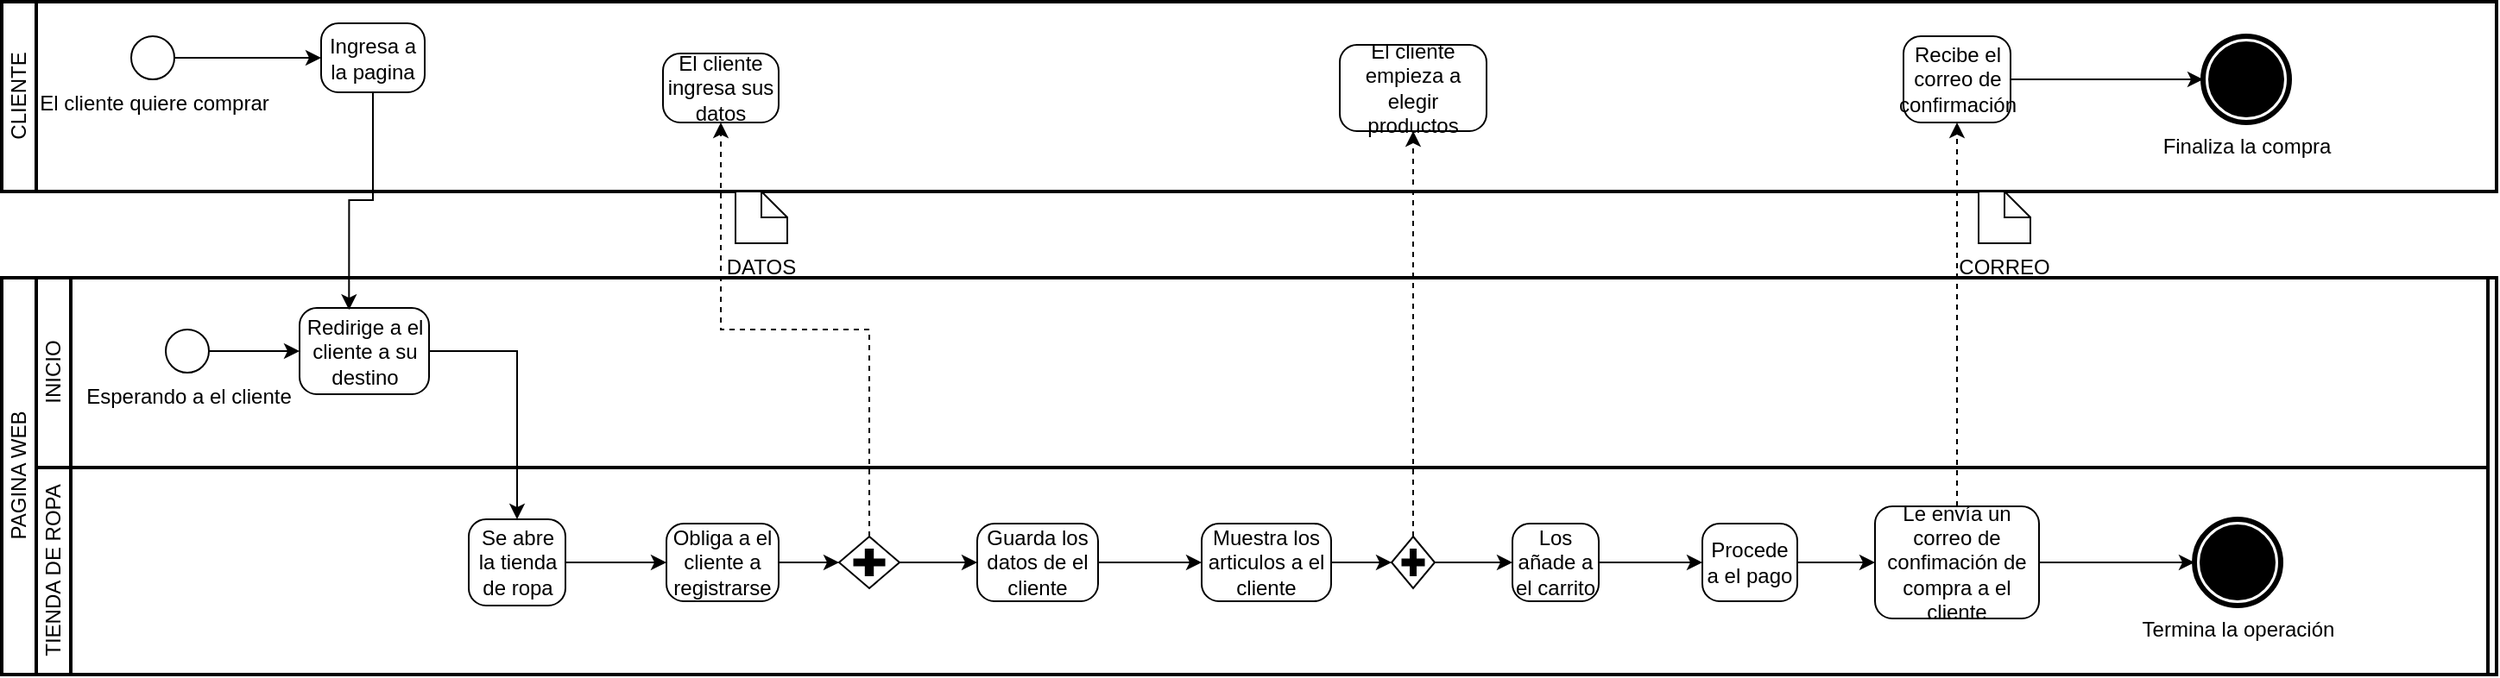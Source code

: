 <mxfile version="18.0.2" type="github">
  <diagram id="prtHgNgQTEPvFCAcTncT" name="Page-1">
    <mxGraphModel dx="1600" dy="834" grid="1" gridSize="10" guides="1" tooltips="1" connect="1" arrows="1" fold="1" page="1" pageScale="1" pageWidth="827" pageHeight="1169" math="0" shadow="0">
      <root>
        <mxCell id="0" />
        <mxCell id="1" parent="0" />
        <mxCell id="Lngs6z8u3s_FknMRa0aT-3" value="PAGINA WEB" style="swimlane;html=1;startSize=20;fontStyle=0;collapsible=0;horizontal=0;swimlaneLine=1;swimlaneFillColor=#ffffff;strokeWidth=2;" parent="1" vertex="1">
          <mxGeometry x="115" y="200" width="1445" height="230" as="geometry" />
        </mxCell>
        <mxCell id="Lngs6z8u3s_FknMRa0aT-4" value="" style="swimlane;html=1;startSize=20;fontStyle=0;collapsible=0;horizontal=0;swimlaneLine=0;fillColor=none;" parent="Lngs6z8u3s_FknMRa0aT-3" vertex="1">
          <mxGeometry x="20" width="1420" height="110" as="geometry" />
        </mxCell>
        <mxCell id="fAiqKkEpE5y309fUs9RH-31" value="INICIO" style="swimlane;html=1;startSize=20;fontStyle=0;collapsible=0;horizontal=0;swimlaneLine=1;swimlaneFillColor=#ffffff;strokeWidth=2;" vertex="1" parent="Lngs6z8u3s_FknMRa0aT-4">
          <mxGeometry width="1420" height="110" as="geometry" />
        </mxCell>
        <mxCell id="fAiqKkEpE5y309fUs9RH-10" value="Esperando a el cliente" style="points=[[0.145,0.145,0],[0.5,0,0],[0.855,0.145,0],[1,0.5,0],[0.855,0.855,0],[0.5,1,0],[0.145,0.855,0],[0,0.5,0]];shape=mxgraph.bpmn.event;html=1;verticalLabelPosition=bottom;labelBackgroundColor=#ffffff;verticalAlign=top;align=center;perimeter=ellipsePerimeter;outlineConnect=0;aspect=fixed;outline=standard;symbol=general;" vertex="1" parent="fAiqKkEpE5y309fUs9RH-31">
          <mxGeometry x="75" y="30" width="25" height="25" as="geometry" />
        </mxCell>
        <mxCell id="fAiqKkEpE5y309fUs9RH-7" value="Redirige a el cliente a su destino" style="points=[[0.25,0,0],[0.5,0,0],[0.75,0,0],[1,0.25,0],[1,0.5,0],[1,0.75,0],[0.75,1,0],[0.5,1,0],[0.25,1,0],[0,0.75,0],[0,0.5,0],[0,0.25,0]];shape=mxgraph.bpmn.task;whiteSpace=wrap;rectStyle=rounded;size=10;taskMarker=abstract;" vertex="1" parent="fAiqKkEpE5y309fUs9RH-31">
          <mxGeometry x="152.5" y="17.5" width="75" height="50" as="geometry" />
        </mxCell>
        <mxCell id="fAiqKkEpE5y309fUs9RH-26" style="edgeStyle=orthogonalEdgeStyle;rounded=0;orthogonalLoop=1;jettySize=auto;html=1;exitX=1;exitY=0.5;exitDx=0;exitDy=0;exitPerimeter=0;entryX=0;entryY=0.5;entryDx=0;entryDy=0;entryPerimeter=0;" edge="1" parent="fAiqKkEpE5y309fUs9RH-31" source="fAiqKkEpE5y309fUs9RH-10" target="fAiqKkEpE5y309fUs9RH-7">
          <mxGeometry relative="1" as="geometry" />
        </mxCell>
        <mxCell id="Lngs6z8u3s_FknMRa0aT-10" value="" style="swimlane;html=1;startSize=20;fontStyle=0;collapsible=0;horizontal=0;swimlaneLine=0;fillColor=none;" parent="Lngs6z8u3s_FknMRa0aT-3" vertex="1">
          <mxGeometry x="20" y="110" width="1420" height="120" as="geometry" />
        </mxCell>
        <mxCell id="Lngs6z8u3s_FknMRa0aT-12" value="TIENDA DE ROPA&lt;br&gt;" style="swimlane;html=1;startSize=20;fontStyle=0;collapsible=0;horizontal=0;swimlaneLine=1;swimlaneFillColor=#ffffff;strokeWidth=2;" parent="Lngs6z8u3s_FknMRa0aT-10" vertex="1">
          <mxGeometry width="1420" height="120" as="geometry" />
        </mxCell>
        <mxCell id="fAiqKkEpE5y309fUs9RH-41" style="edgeStyle=orthogonalEdgeStyle;rounded=0;orthogonalLoop=1;jettySize=auto;html=1;exitX=1;exitY=0.5;exitDx=0;exitDy=0;exitPerimeter=0;entryX=0;entryY=0.5;entryDx=0;entryDy=0;entryPerimeter=0;" edge="1" parent="Lngs6z8u3s_FknMRa0aT-12" source="fAiqKkEpE5y309fUs9RH-37" target="fAiqKkEpE5y309fUs9RH-40">
          <mxGeometry relative="1" as="geometry" />
        </mxCell>
        <mxCell id="fAiqKkEpE5y309fUs9RH-37" value="Se abre la tienda de ropa" style="points=[[0.25,0,0],[0.5,0,0],[0.75,0,0],[1,0.25,0],[1,0.5,0],[1,0.75,0],[0.75,1,0],[0.5,1,0],[0.25,1,0],[0,0.75,0],[0,0.5,0],[0,0.25,0]];shape=mxgraph.bpmn.task;whiteSpace=wrap;rectStyle=rounded;size=10;taskMarker=abstract;" vertex="1" parent="Lngs6z8u3s_FknMRa0aT-12">
          <mxGeometry x="250.5" y="30" width="56" height="50" as="geometry" />
        </mxCell>
        <mxCell id="fAiqKkEpE5y309fUs9RH-47" style="edgeStyle=orthogonalEdgeStyle;rounded=0;orthogonalLoop=1;jettySize=auto;html=1;exitX=1;exitY=0.5;exitDx=0;exitDy=0;exitPerimeter=0;entryX=0;entryY=0.5;entryDx=0;entryDy=0;entryPerimeter=0;" edge="1" parent="Lngs6z8u3s_FknMRa0aT-12" source="fAiqKkEpE5y309fUs9RH-40" target="fAiqKkEpE5y309fUs9RH-45">
          <mxGeometry relative="1" as="geometry" />
        </mxCell>
        <mxCell id="fAiqKkEpE5y309fUs9RH-40" value="Obliga a el cliente a registrarse" style="points=[[0.25,0,0],[0.5,0,0],[0.75,0,0],[1,0.25,0],[1,0.5,0],[1,0.75,0],[0.75,1,0],[0.5,1,0],[0.25,1,0],[0,0.75,0],[0,0.5,0],[0,0.25,0]];shape=mxgraph.bpmn.task;whiteSpace=wrap;rectStyle=rounded;size=10;taskMarker=abstract;" vertex="1" parent="Lngs6z8u3s_FknMRa0aT-12">
          <mxGeometry x="365" y="32.5" width="65" height="45" as="geometry" />
        </mxCell>
        <mxCell id="fAiqKkEpE5y309fUs9RH-45" value="" style="points=[[0.25,0.25,0],[0.5,0,0],[0.75,0.25,0],[1,0.5,0],[0.75,0.75,0],[0.5,1,0],[0.25,0.75,0],[0,0.5,0]];shape=mxgraph.bpmn.gateway2;html=1;verticalLabelPosition=bottom;labelBackgroundColor=#ffffff;verticalAlign=top;align=center;perimeter=rhombusPerimeter;outlineConnect=0;outline=none;symbol=none;gwType=parallel;" vertex="1" parent="Lngs6z8u3s_FknMRa0aT-12">
          <mxGeometry x="465" y="40" width="35" height="30" as="geometry" />
        </mxCell>
        <mxCell id="fAiqKkEpE5y309fUs9RH-49" value="Guarda los datos de el cliente" style="points=[[0.25,0,0],[0.5,0,0],[0.75,0,0],[1,0.25,0],[1,0.5,0],[1,0.75,0],[0.75,1,0],[0.5,1,0],[0.25,1,0],[0,0.75,0],[0,0.5,0],[0,0.25,0]];shape=mxgraph.bpmn.task;whiteSpace=wrap;rectStyle=rounded;size=10;taskMarker=abstract;" vertex="1" parent="Lngs6z8u3s_FknMRa0aT-12">
          <mxGeometry x="545" y="32.5" width="70" height="45" as="geometry" />
        </mxCell>
        <mxCell id="fAiqKkEpE5y309fUs9RH-48" style="edgeStyle=orthogonalEdgeStyle;rounded=0;orthogonalLoop=1;jettySize=auto;html=1;exitX=1;exitY=0.5;exitDx=0;exitDy=0;exitPerimeter=0;" edge="1" parent="Lngs6z8u3s_FknMRa0aT-12" source="fAiqKkEpE5y309fUs9RH-45" target="fAiqKkEpE5y309fUs9RH-49">
          <mxGeometry relative="1" as="geometry">
            <mxPoint x="535" y="55" as="targetPoint" />
          </mxGeometry>
        </mxCell>
        <mxCell id="fAiqKkEpE5y309fUs9RH-53" value="Muestra los articulos a el cliente" style="points=[[0.25,0,0],[0.5,0,0],[0.75,0,0],[1,0.25,0],[1,0.5,0],[1,0.75,0],[0.75,1,0],[0.5,1,0],[0.25,1,0],[0,0.75,0],[0,0.5,0],[0,0.25,0]];shape=mxgraph.bpmn.task;whiteSpace=wrap;rectStyle=rounded;size=10;taskMarker=abstract;" vertex="1" parent="Lngs6z8u3s_FknMRa0aT-12">
          <mxGeometry x="675" y="32.5" width="75" height="45" as="geometry" />
        </mxCell>
        <mxCell id="fAiqKkEpE5y309fUs9RH-51" style="edgeStyle=orthogonalEdgeStyle;rounded=0;orthogonalLoop=1;jettySize=auto;html=1;exitX=1;exitY=0.5;exitDx=0;exitDy=0;exitPerimeter=0;" edge="1" parent="Lngs6z8u3s_FknMRa0aT-12" source="fAiqKkEpE5y309fUs9RH-49" target="fAiqKkEpE5y309fUs9RH-53">
          <mxGeometry relative="1" as="geometry">
            <mxPoint x="675" y="50" as="targetPoint" />
          </mxGeometry>
        </mxCell>
        <mxCell id="fAiqKkEpE5y309fUs9RH-56" value="" style="points=[[0.25,0.25,0],[0.5,0,0],[0.75,0.25,0],[1,0.5,0],[0.75,0.75,0],[0.5,1,0],[0.25,0.75,0],[0,0.5,0]];shape=mxgraph.bpmn.gateway2;html=1;verticalLabelPosition=bottom;labelBackgroundColor=#ffffff;verticalAlign=top;align=center;perimeter=rhombusPerimeter;outlineConnect=0;outline=none;symbol=none;gwType=parallel;" vertex="1" parent="Lngs6z8u3s_FknMRa0aT-12">
          <mxGeometry x="785" y="40" width="25" height="30" as="geometry" />
        </mxCell>
        <mxCell id="fAiqKkEpE5y309fUs9RH-55" style="edgeStyle=orthogonalEdgeStyle;rounded=0;orthogonalLoop=1;jettySize=auto;html=1;exitX=1;exitY=0.5;exitDx=0;exitDy=0;exitPerimeter=0;" edge="1" parent="Lngs6z8u3s_FknMRa0aT-12" source="fAiqKkEpE5y309fUs9RH-53" target="fAiqKkEpE5y309fUs9RH-56">
          <mxGeometry relative="1" as="geometry">
            <mxPoint x="795" y="55" as="targetPoint" />
          </mxGeometry>
        </mxCell>
        <mxCell id="fAiqKkEpE5y309fUs9RH-58" value="Los añade a el carrito" style="points=[[0.25,0,0],[0.5,0,0],[0.75,0,0],[1,0.25,0],[1,0.5,0],[1,0.75,0],[0.75,1,0],[0.5,1,0],[0.25,1,0],[0,0.75,0],[0,0.5,0],[0,0.25,0]];shape=mxgraph.bpmn.task;whiteSpace=wrap;rectStyle=rounded;size=10;taskMarker=abstract;" vertex="1" parent="Lngs6z8u3s_FknMRa0aT-12">
          <mxGeometry x="855" y="32.5" width="50" height="45" as="geometry" />
        </mxCell>
        <mxCell id="fAiqKkEpE5y309fUs9RH-57" style="edgeStyle=orthogonalEdgeStyle;rounded=0;orthogonalLoop=1;jettySize=auto;html=1;exitX=1;exitY=0.5;exitDx=0;exitDy=0;exitPerimeter=0;" edge="1" parent="Lngs6z8u3s_FknMRa0aT-12" source="fAiqKkEpE5y309fUs9RH-56" target="fAiqKkEpE5y309fUs9RH-58">
          <mxGeometry relative="1" as="geometry">
            <mxPoint x="835" y="55" as="targetPoint" />
          </mxGeometry>
        </mxCell>
        <mxCell id="fAiqKkEpE5y309fUs9RH-61" value="Procede a el pago" style="points=[[0.25,0,0],[0.5,0,0],[0.75,0,0],[1,0.25,0],[1,0.5,0],[1,0.75,0],[0.75,1,0],[0.5,1,0],[0.25,1,0],[0,0.75,0],[0,0.5,0],[0,0.25,0]];shape=mxgraph.bpmn.task;whiteSpace=wrap;rectStyle=rounded;size=10;taskMarker=abstract;" vertex="1" parent="Lngs6z8u3s_FknMRa0aT-12">
          <mxGeometry x="965" y="32.5" width="55" height="45" as="geometry" />
        </mxCell>
        <mxCell id="fAiqKkEpE5y309fUs9RH-60" style="edgeStyle=orthogonalEdgeStyle;rounded=0;orthogonalLoop=1;jettySize=auto;html=1;exitX=1;exitY=0.5;exitDx=0;exitDy=0;exitPerimeter=0;" edge="1" parent="Lngs6z8u3s_FknMRa0aT-12" source="fAiqKkEpE5y309fUs9RH-58" target="fAiqKkEpE5y309fUs9RH-61">
          <mxGeometry relative="1" as="geometry">
            <mxPoint x="965" y="55" as="targetPoint" />
          </mxGeometry>
        </mxCell>
        <mxCell id="fAiqKkEpE5y309fUs9RH-63" value="Le envía un correo de confimación de compra a el cliente" style="points=[[0.25,0,0],[0.5,0,0],[0.75,0,0],[1,0.25,0],[1,0.5,0],[1,0.75,0],[0.75,1,0],[0.5,1,0],[0.25,1,0],[0,0.75,0],[0,0.5,0],[0,0.25,0]];shape=mxgraph.bpmn.task;whiteSpace=wrap;rectStyle=rounded;size=10;taskMarker=abstract;" vertex="1" parent="Lngs6z8u3s_FknMRa0aT-12">
          <mxGeometry x="1065" y="22.5" width="95" height="65" as="geometry" />
        </mxCell>
        <mxCell id="fAiqKkEpE5y309fUs9RH-62" style="edgeStyle=orthogonalEdgeStyle;rounded=0;orthogonalLoop=1;jettySize=auto;html=1;exitX=1;exitY=0.5;exitDx=0;exitDy=0;exitPerimeter=0;" edge="1" parent="Lngs6z8u3s_FknMRa0aT-12" source="fAiqKkEpE5y309fUs9RH-61" target="fAiqKkEpE5y309fUs9RH-63">
          <mxGeometry relative="1" as="geometry">
            <mxPoint x="1075" y="55" as="targetPoint" />
          </mxGeometry>
        </mxCell>
        <mxCell id="fAiqKkEpE5y309fUs9RH-34" style="edgeStyle=orthogonalEdgeStyle;rounded=0;orthogonalLoop=1;jettySize=auto;html=1;exitX=1;exitY=0.5;exitDx=0;exitDy=0;exitPerimeter=0;entryX=0.5;entryY=0;entryDx=0;entryDy=0;entryPerimeter=0;" edge="1" parent="Lngs6z8u3s_FknMRa0aT-3" source="fAiqKkEpE5y309fUs9RH-7" target="fAiqKkEpE5y309fUs9RH-37">
          <mxGeometry relative="1" as="geometry">
            <mxPoint x="281" y="42.5" as="targetPoint" />
          </mxGeometry>
        </mxCell>
        <mxCell id="Lngs6z8u3s_FknMRa0aT-11" value="CLIENTE" style="swimlane;html=1;startSize=20;fontStyle=0;collapsible=0;horizontal=0;swimlaneLine=1;swimlaneFillColor=#ffffff;strokeWidth=2;" parent="1" vertex="1">
          <mxGeometry x="115" y="40" width="1445" height="110" as="geometry" />
        </mxCell>
        <mxCell id="Lngs6z8u3s_FknMRa0aT-13" value="&lt;font color=&quot;#000000&quot;&gt;El cliente quiere comprar&lt;/font&gt;" style="points=[[0.145,0.145,0],[0.5,0,0],[0.855,0.145,0],[1,0.5,0],[0.855,0.855,0],[0.5,1,0],[0.145,0.855,0],[0,0.5,0]];shape=mxgraph.bpmn.event;html=1;verticalLabelPosition=bottom;labelBackgroundColor=#ffffff;verticalAlign=top;align=center;perimeter=ellipsePerimeter;outlineConnect=0;aspect=fixed;outline=standard;symbol=general;" parent="Lngs6z8u3s_FknMRa0aT-11" vertex="1">
          <mxGeometry x="75" y="20" width="25" height="25" as="geometry" />
        </mxCell>
        <mxCell id="Lngs6z8u3s_FknMRa0aT-17" value="Ingresa a la pagina" style="points=[[0.25,0,0],[0.5,0,0],[0.75,0,0],[1,0.25,0],[1,0.5,0],[1,0.75,0],[0.75,1,0],[0.5,1,0],[0.25,1,0],[0,0.75,0],[0,0.5,0],[0,0.25,0]];shape=mxgraph.bpmn.task;whiteSpace=wrap;rectStyle=rounded;size=10;taskMarker=abstract;fontColor=#000000;" parent="Lngs6z8u3s_FknMRa0aT-11" vertex="1">
          <mxGeometry x="185" y="12.5" width="60" height="40" as="geometry" />
        </mxCell>
        <mxCell id="Lngs6z8u3s_FknMRa0aT-16" style="edgeStyle=orthogonalEdgeStyle;rounded=0;orthogonalLoop=1;jettySize=auto;html=1;exitX=1;exitY=0.5;exitDx=0;exitDy=0;exitPerimeter=0;fontColor=#000000;strokeColor=#000000;entryX=0;entryY=0.5;entryDx=0;entryDy=0;entryPerimeter=0;" parent="Lngs6z8u3s_FknMRa0aT-11" source="Lngs6z8u3s_FknMRa0aT-13" edge="1" target="Lngs6z8u3s_FknMRa0aT-17">
          <mxGeometry relative="1" as="geometry">
            <mxPoint x="155" y="33" as="targetPoint" />
          </mxGeometry>
        </mxCell>
        <mxCell id="fAiqKkEpE5y309fUs9RH-43" value="El cliente ingresa sus datos" style="points=[[0.25,0,0],[0.5,0,0],[0.75,0,0],[1,0.25,0],[1,0.5,0],[1,0.75,0],[0.75,1,0],[0.5,1,0],[0.25,1,0],[0,0.75,0],[0,0.5,0],[0,0.25,0]];shape=mxgraph.bpmn.task;whiteSpace=wrap;rectStyle=rounded;size=10;taskMarker=abstract;" vertex="1" parent="Lngs6z8u3s_FknMRa0aT-11">
          <mxGeometry x="383" y="30" width="67" height="40" as="geometry" />
        </mxCell>
        <mxCell id="fAiqKkEpE5y309fUs9RH-52" value="El cliente empieza a elegir productos" style="points=[[0.25,0,0],[0.5,0,0],[0.75,0,0],[1,0.25,0],[1,0.5,0],[1,0.75,0],[0.75,1,0],[0.5,1,0],[0.25,1,0],[0,0.75,0],[0,0.5,0],[0,0.25,0]];shape=mxgraph.bpmn.task;whiteSpace=wrap;rectStyle=rounded;size=10;taskMarker=abstract;" vertex="1" parent="Lngs6z8u3s_FknMRa0aT-11">
          <mxGeometry x="775" y="25" width="85" height="50" as="geometry" />
        </mxCell>
        <mxCell id="fAiqKkEpE5y309fUs9RH-65" value="Recibe el correo de confirmación" style="points=[[0.25,0,0],[0.5,0,0],[0.75,0,0],[1,0.25,0],[1,0.5,0],[1,0.75,0],[0.75,1,0],[0.5,1,0],[0.25,1,0],[0,0.75,0],[0,0.5,0],[0,0.25,0]];shape=mxgraph.bpmn.task;whiteSpace=wrap;rectStyle=rounded;size=10;taskMarker=abstract;" vertex="1" parent="Lngs6z8u3s_FknMRa0aT-11">
          <mxGeometry x="1101.5" y="20" width="62" height="50" as="geometry" />
        </mxCell>
        <mxCell id="fAiqKkEpE5y309fUs9RH-68" value="Finaliza la compra" style="points=[[0.145,0.145,0],[0.5,0,0],[0.855,0.145,0],[1,0.5,0],[0.855,0.855,0],[0.5,1,0],[0.145,0.855,0],[0,0.5,0]];shape=mxgraph.bpmn.event;html=1;verticalLabelPosition=bottom;labelBackgroundColor=#ffffff;verticalAlign=top;align=center;perimeter=ellipsePerimeter;outlineConnect=0;aspect=fixed;outline=end;symbol=terminate;" vertex="1" parent="Lngs6z8u3s_FknMRa0aT-11">
          <mxGeometry x="1275" y="20" width="50" height="50" as="geometry" />
        </mxCell>
        <mxCell id="fAiqKkEpE5y309fUs9RH-66" style="edgeStyle=orthogonalEdgeStyle;rounded=0;orthogonalLoop=1;jettySize=auto;html=1;exitX=1;exitY=0.5;exitDx=0;exitDy=0;exitPerimeter=0;" edge="1" parent="Lngs6z8u3s_FknMRa0aT-11" source="fAiqKkEpE5y309fUs9RH-65" target="fAiqKkEpE5y309fUs9RH-68">
          <mxGeometry relative="1" as="geometry">
            <mxPoint x="1255" y="45" as="targetPoint" />
          </mxGeometry>
        </mxCell>
        <mxCell id="fAiqKkEpE5y309fUs9RH-1" style="edgeStyle=orthogonalEdgeStyle;rounded=0;orthogonalLoop=1;jettySize=auto;html=1;exitX=0.5;exitY=1;exitDx=0;exitDy=0;exitPerimeter=0;entryX=0.382;entryY=0.022;entryDx=0;entryDy=0;entryPerimeter=0;" edge="1" parent="1" source="Lngs6z8u3s_FknMRa0aT-17" target="fAiqKkEpE5y309fUs9RH-7">
          <mxGeometry relative="1" as="geometry">
            <mxPoint x="325" y="100" as="targetPoint" />
          </mxGeometry>
        </mxCell>
        <mxCell id="fAiqKkEpE5y309fUs9RH-42" style="edgeStyle=orthogonalEdgeStyle;rounded=0;orthogonalLoop=1;jettySize=auto;html=1;dashed=1;exitX=0.5;exitY=0;exitDx=0;exitDy=0;exitPerimeter=0;" edge="1" parent="1" source="fAiqKkEpE5y309fUs9RH-45" target="fAiqKkEpE5y309fUs9RH-43">
          <mxGeometry relative="1" as="geometry">
            <mxPoint x="533" y="110" as="targetPoint" />
            <mxPoint x="560" y="280" as="sourcePoint" />
          </mxGeometry>
        </mxCell>
        <mxCell id="fAiqKkEpE5y309fUs9RH-44" value="DATOS" style="shape=mxgraph.bpmn.data;labelPosition=center;verticalLabelPosition=bottom;align=center;verticalAlign=top;whiteSpace=wrap;size=15;html=1;" vertex="1" parent="1">
          <mxGeometry x="540" y="150" width="30" height="30" as="geometry" />
        </mxCell>
        <mxCell id="fAiqKkEpE5y309fUs9RH-59" style="edgeStyle=orthogonalEdgeStyle;rounded=0;orthogonalLoop=1;jettySize=auto;html=1;exitX=0.5;exitY=0;exitDx=0;exitDy=0;exitPerimeter=0;entryX=0.5;entryY=1;entryDx=0;entryDy=0;entryPerimeter=0;dashed=1;" edge="1" parent="1" source="fAiqKkEpE5y309fUs9RH-56" target="fAiqKkEpE5y309fUs9RH-52">
          <mxGeometry relative="1" as="geometry" />
        </mxCell>
        <mxCell id="fAiqKkEpE5y309fUs9RH-64" style="edgeStyle=orthogonalEdgeStyle;rounded=0;orthogonalLoop=1;jettySize=auto;html=1;exitX=0.5;exitY=0;exitDx=0;exitDy=0;exitPerimeter=0;dashed=1;" edge="1" parent="1" source="fAiqKkEpE5y309fUs9RH-63" target="fAiqKkEpE5y309fUs9RH-65">
          <mxGeometry relative="1" as="geometry">
            <mxPoint x="1248" y="100" as="targetPoint" />
          </mxGeometry>
        </mxCell>
        <mxCell id="fAiqKkEpE5y309fUs9RH-69" style="edgeStyle=orthogonalEdgeStyle;rounded=0;orthogonalLoop=1;jettySize=auto;html=1;exitX=1;exitY=0.5;exitDx=0;exitDy=0;exitPerimeter=0;" edge="1" parent="1" source="fAiqKkEpE5y309fUs9RH-63" target="fAiqKkEpE5y309fUs9RH-70">
          <mxGeometry relative="1" as="geometry">
            <mxPoint x="1410" y="365" as="targetPoint" />
          </mxGeometry>
        </mxCell>
        <mxCell id="fAiqKkEpE5y309fUs9RH-70" value="Termina la operación" style="points=[[0.145,0.145,0],[0.5,0,0],[0.855,0.145,0],[1,0.5,0],[0.855,0.855,0],[0.5,1,0],[0.145,0.855,0],[0,0.5,0]];shape=mxgraph.bpmn.event;html=1;verticalLabelPosition=bottom;labelBackgroundColor=#ffffff;verticalAlign=top;align=center;perimeter=ellipsePerimeter;outlineConnect=0;aspect=fixed;outline=end;symbol=terminate;" vertex="1" parent="1">
          <mxGeometry x="1385" y="340" width="50" height="50" as="geometry" />
        </mxCell>
        <mxCell id="fAiqKkEpE5y309fUs9RH-72" value="CORREO" style="shape=mxgraph.bpmn.data;labelPosition=center;verticalLabelPosition=bottom;align=center;verticalAlign=top;whiteSpace=wrap;size=15;html=1;" vertex="1" parent="1">
          <mxGeometry x="1260" y="150" width="30" height="30" as="geometry" />
        </mxCell>
      </root>
    </mxGraphModel>
  </diagram>
</mxfile>

